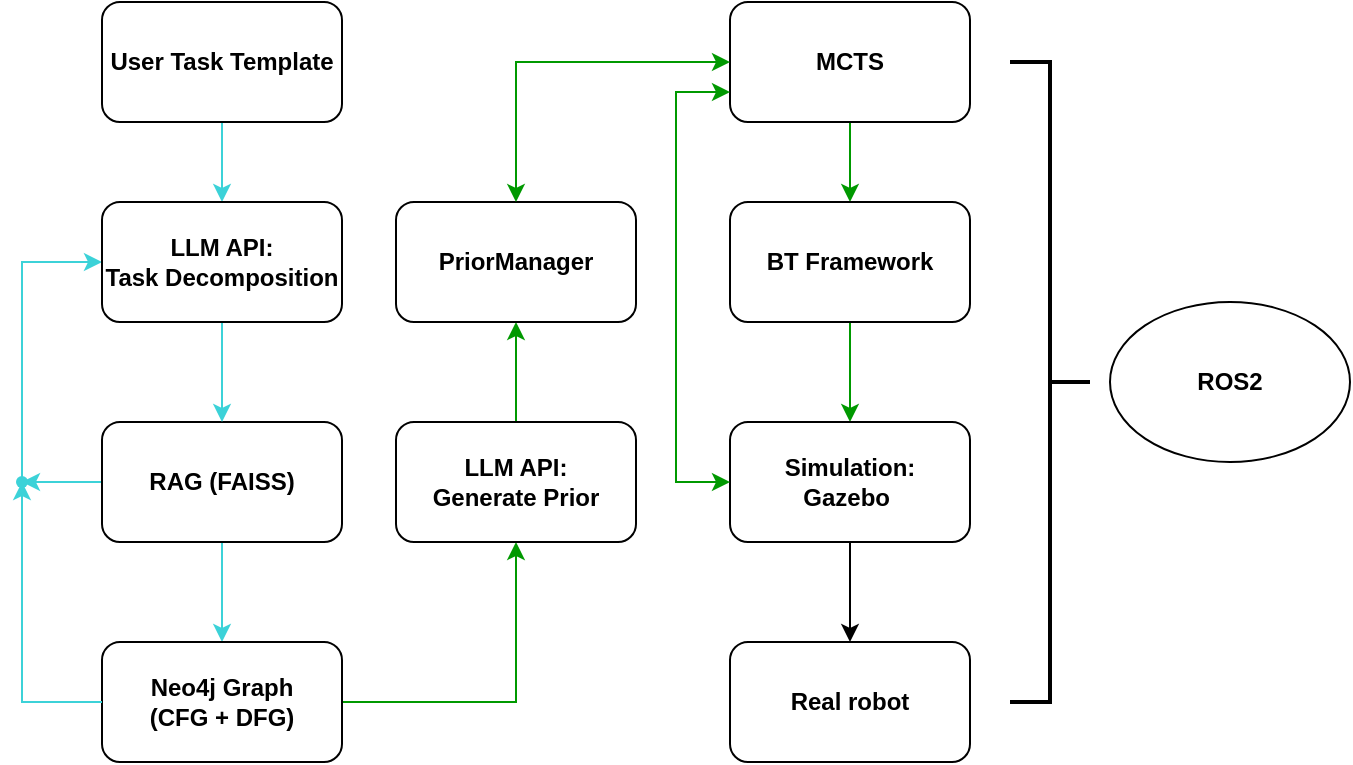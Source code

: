 <mxfile version="28.1.2">
  <diagram name="Page-1" id="UsPF_CBBbHyM674TeEI3">
    <mxGraphModel grid="1" page="1" gridSize="10" guides="1" tooltips="1" connect="1" arrows="1" fold="1" pageScale="1" pageWidth="850" pageHeight="1100" math="0" shadow="0">
      <root>
        <mxCell id="0" />
        <mxCell id="1" parent="0" />
        <mxCell id="8lpSyw5CZqVbnfR_NOMf-22" style="edgeStyle=orthogonalEdgeStyle;rounded=0;orthogonalLoop=1;jettySize=auto;html=1;exitX=0.5;exitY=1;exitDx=0;exitDy=0;entryX=0.5;entryY=0;entryDx=0;entryDy=0;strokeColor=light-dark(#3CD2D8,#EDEDED);" edge="1" parent="1" source="8lpSyw5CZqVbnfR_NOMf-1" target="8lpSyw5CZqVbnfR_NOMf-2">
          <mxGeometry relative="1" as="geometry" />
        </mxCell>
        <mxCell id="8lpSyw5CZqVbnfR_NOMf-28" style="edgeStyle=orthogonalEdgeStyle;rounded=0;orthogonalLoop=1;jettySize=auto;html=1;strokeColor=light-dark(#3CD2D8,#EDEDED);" edge="1" parent="1" source="8lpSyw5CZqVbnfR_NOMf-1">
          <mxGeometry relative="1" as="geometry">
            <mxPoint x="73" y="380" as="targetPoint" />
          </mxGeometry>
        </mxCell>
        <mxCell id="8lpSyw5CZqVbnfR_NOMf-1" value="RAG (FAISS)" style="rounded=1;whiteSpace=wrap;html=1;fontStyle=1" vertex="1" parent="1">
          <mxGeometry x="113" y="350" width="120" height="60" as="geometry" />
        </mxCell>
        <mxCell id="8lpSyw5CZqVbnfR_NOMf-25" style="edgeStyle=orthogonalEdgeStyle;rounded=0;orthogonalLoop=1;jettySize=auto;html=1;exitDx=0;exitDy=0;entryX=0;entryY=0.5;entryDx=0;entryDy=0;strokeColor=light-dark(#3CD2D8,#EDEDED);" edge="1" parent="1" source="8lpSyw5CZqVbnfR_NOMf-29" target="8lpSyw5CZqVbnfR_NOMf-4">
          <mxGeometry relative="1" as="geometry">
            <Array as="points">
              <mxPoint x="73" y="270" />
            </Array>
          </mxGeometry>
        </mxCell>
        <mxCell id="5il3L498_5WcH7kbe1Vn-6" style="edgeStyle=orthogonalEdgeStyle;rounded=0;orthogonalLoop=1;jettySize=auto;html=1;entryX=0.5;entryY=1;entryDx=0;entryDy=0;strokeColor=light-dark(#009900,#EDEDED);" edge="1" parent="1" source="8lpSyw5CZqVbnfR_NOMf-2" target="8lpSyw5CZqVbnfR_NOMf-5">
          <mxGeometry relative="1" as="geometry" />
        </mxCell>
        <mxCell id="8lpSyw5CZqVbnfR_NOMf-2" value="&lt;div&gt;Neo4j Graph&lt;/div&gt;&lt;div&gt;(CFG + DFG)&lt;/div&gt;" style="rounded=1;whiteSpace=wrap;html=1;fontStyle=1" vertex="1" parent="1">
          <mxGeometry x="113" y="460" width="120" height="60" as="geometry" />
        </mxCell>
        <mxCell id="8lpSyw5CZqVbnfR_NOMf-18" style="edgeStyle=orthogonalEdgeStyle;rounded=0;orthogonalLoop=1;jettySize=auto;html=1;exitX=0.5;exitY=1;exitDx=0;exitDy=0;entryX=0.5;entryY=0;entryDx=0;entryDy=0;strokeColor=light-dark(#3CD2D8,#EDEDED);" edge="1" parent="1" source="8lpSyw5CZqVbnfR_NOMf-3" target="8lpSyw5CZqVbnfR_NOMf-4">
          <mxGeometry relative="1" as="geometry" />
        </mxCell>
        <mxCell id="8lpSyw5CZqVbnfR_NOMf-3" value="User Task Template" style="rounded=1;whiteSpace=wrap;html=1;fontStyle=1" vertex="1" parent="1">
          <mxGeometry x="113" y="140" width="120" height="60" as="geometry" />
        </mxCell>
        <mxCell id="8lpSyw5CZqVbnfR_NOMf-19" style="edgeStyle=orthogonalEdgeStyle;rounded=0;orthogonalLoop=1;jettySize=auto;html=1;entryX=0.5;entryY=0;entryDx=0;entryDy=0;strokeColor=light-dark(#3CD2D8,#EDEDED);" edge="1" parent="1" source="8lpSyw5CZqVbnfR_NOMf-4" target="8lpSyw5CZqVbnfR_NOMf-1">
          <mxGeometry relative="1" as="geometry" />
        </mxCell>
        <mxCell id="8lpSyw5CZqVbnfR_NOMf-4" value="&lt;div align=&quot;center&quot;&gt;LLM API:&lt;/div&gt;&lt;div align=&quot;center&quot;&gt;Task Decomposition&lt;/div&gt;" style="rounded=1;whiteSpace=wrap;html=1;align=center;fontStyle=1" vertex="1" parent="1">
          <mxGeometry x="113" y="240" width="120" height="60" as="geometry" />
        </mxCell>
        <mxCell id="5il3L498_5WcH7kbe1Vn-7" style="edgeStyle=orthogonalEdgeStyle;rounded=0;orthogonalLoop=1;jettySize=auto;html=1;strokeColor=light-dark(#009900,#EDEDED);" edge="1" parent="1" source="8lpSyw5CZqVbnfR_NOMf-5" target="5il3L498_5WcH7kbe1Vn-4">
          <mxGeometry relative="1" as="geometry" />
        </mxCell>
        <mxCell id="8lpSyw5CZqVbnfR_NOMf-5" value="&lt;div&gt;LLM API:&lt;/div&gt;&lt;div&gt;&lt;strong data-start=&quot;22&quot; data-end=&quot;40&quot;&gt;Generate Prior&lt;/strong&gt;&lt;/div&gt; " style="rounded=1;whiteSpace=wrap;html=1;fontStyle=1" vertex="1" parent="1">
          <mxGeometry x="260" y="350" width="120" height="60" as="geometry" />
        </mxCell>
        <mxCell id="8lpSyw5CZqVbnfR_NOMf-32" style="edgeStyle=orthogonalEdgeStyle;rounded=0;orthogonalLoop=1;jettySize=auto;html=1;exitX=0.5;exitY=1;exitDx=0;exitDy=0;entryX=0.5;entryY=0;entryDx=0;entryDy=0;strokeColor=light-dark(#009900,#EDEDED);" edge="1" parent="1" source="8lpSyw5CZqVbnfR_NOMf-6" target="8lpSyw5CZqVbnfR_NOMf-7">
          <mxGeometry relative="1" as="geometry" />
        </mxCell>
        <mxCell id="8lpSyw5CZqVbnfR_NOMf-6" value="MCTS" style="rounded=1;whiteSpace=wrap;html=1;fontStyle=1" vertex="1" parent="1">
          <mxGeometry x="427" y="140" width="120" height="60" as="geometry" />
        </mxCell>
        <mxCell id="8lpSyw5CZqVbnfR_NOMf-33" style="edgeStyle=orthogonalEdgeStyle;rounded=0;orthogonalLoop=1;jettySize=auto;html=1;exitX=0.5;exitY=1;exitDx=0;exitDy=0;entryX=0.5;entryY=0;entryDx=0;entryDy=0;strokeColor=light-dark(#009900,#EDEDED);" edge="1" parent="1" source="8lpSyw5CZqVbnfR_NOMf-7" target="8lpSyw5CZqVbnfR_NOMf-8">
          <mxGeometry relative="1" as="geometry" />
        </mxCell>
        <mxCell id="8lpSyw5CZqVbnfR_NOMf-7" value="&lt;div&gt;BT Framework&lt;/div&gt;" style="rounded=1;whiteSpace=wrap;html=1;fontStyle=1" vertex="1" parent="1">
          <mxGeometry x="427" y="240" width="120" height="60" as="geometry" />
        </mxCell>
        <mxCell id="8lpSyw5CZqVbnfR_NOMf-35" style="edgeStyle=orthogonalEdgeStyle;rounded=0;orthogonalLoop=1;jettySize=auto;html=1;entryX=0.5;entryY=0;entryDx=0;entryDy=0;" edge="1" parent="1" source="8lpSyw5CZqVbnfR_NOMf-8" target="8lpSyw5CZqVbnfR_NOMf-9">
          <mxGeometry relative="1" as="geometry" />
        </mxCell>
        <mxCell id="8lpSyw5CZqVbnfR_NOMf-8" value="&lt;div&gt;Simulation:&lt;/div&gt;&lt;div&gt;Gazebo&amp;nbsp;&lt;/div&gt;" style="rounded=1;whiteSpace=wrap;html=1;fontStyle=1" vertex="1" parent="1">
          <mxGeometry x="427" y="350" width="120" height="60" as="geometry" />
        </mxCell>
        <mxCell id="8lpSyw5CZqVbnfR_NOMf-9" value="Real robot" style="rounded=1;whiteSpace=wrap;html=1;fontStyle=1" vertex="1" parent="1">
          <mxGeometry x="427" y="460" width="120" height="60" as="geometry" />
        </mxCell>
        <mxCell id="8lpSyw5CZqVbnfR_NOMf-10" value="&lt;b&gt;ROS2&lt;/b&gt;" style="ellipse;whiteSpace=wrap;html=1;" vertex="1" parent="1">
          <mxGeometry x="617" y="290" width="120" height="80" as="geometry" />
        </mxCell>
        <mxCell id="8lpSyw5CZqVbnfR_NOMf-30" value="" style="edgeStyle=orthogonalEdgeStyle;rounded=0;orthogonalLoop=1;jettySize=auto;html=1;exitX=0;exitY=0.5;exitDx=0;exitDy=0;entryDx=0;entryDy=0;strokeColor=light-dark(#3CD2D8,#EDEDED);" edge="1" parent="1" source="8lpSyw5CZqVbnfR_NOMf-2" target="8lpSyw5CZqVbnfR_NOMf-29">
          <mxGeometry relative="1" as="geometry">
            <mxPoint x="113" y="490" as="sourcePoint" />
            <mxPoint x="113" y="270" as="targetPoint" />
            <Array as="points">
              <mxPoint x="73" y="490" />
            </Array>
          </mxGeometry>
        </mxCell>
        <mxCell id="8lpSyw5CZqVbnfR_NOMf-29" value="" style="shape=waypoint;sketch=0;fillStyle=solid;size=6;pointerEvents=1;points=[];fillColor=none;resizable=0;rotatable=0;perimeter=centerPerimeter;snapToPoint=1;strokeColor=light-dark(#3CD2D8,#EDEDED);" vertex="1" parent="1">
          <mxGeometry x="63" y="370" width="20" height="20" as="geometry" />
        </mxCell>
        <mxCell id="8lpSyw5CZqVbnfR_NOMf-43" value="" style="strokeWidth=2;html=1;shape=mxgraph.flowchart.annotation_2;align=left;labelPosition=right;pointerEvents=1;rotation=-180;" vertex="1" parent="1">
          <mxGeometry x="567" y="170" width="40" height="320" as="geometry" />
        </mxCell>
        <mxCell id="8lpSyw5CZqVbnfR_NOMf-51" value="" style="endArrow=classic;startArrow=classic;html=1;rounded=0;entryX=0;entryY=0.5;entryDx=0;entryDy=0;exitX=0;exitY=0.75;exitDx=0;exitDy=0;strokeColor=light-dark(#009900,#EDEDED);" edge="1" parent="1" source="8lpSyw5CZqVbnfR_NOMf-6" target="8lpSyw5CZqVbnfR_NOMf-8">
          <mxGeometry width="50" height="50" relative="1" as="geometry">
            <mxPoint x="360" y="460" as="sourcePoint" />
            <mxPoint x="410" y="410" as="targetPoint" />
            <Array as="points">
              <mxPoint x="400" y="185" />
              <mxPoint x="400" y="380" />
            </Array>
          </mxGeometry>
        </mxCell>
        <mxCell id="5il3L498_5WcH7kbe1Vn-4" value="&lt;strong data-end=&quot;822&quot; data-start=&quot;806&quot;&gt;PriorManager&lt;/strong&gt; " style="rounded=1;whiteSpace=wrap;html=1;fontStyle=1" vertex="1" parent="1">
          <mxGeometry x="260" y="240" width="120" height="60" as="geometry" />
        </mxCell>
        <mxCell id="5il3L498_5WcH7kbe1Vn-9" value="" style="endArrow=classic;startArrow=classic;html=1;rounded=0;exitX=0.5;exitY=0;exitDx=0;exitDy=0;entryX=0;entryY=0.5;entryDx=0;entryDy=0;strokeColor=light-dark(#009900,#EDEDED);" edge="1" parent="1" source="5il3L498_5WcH7kbe1Vn-4" target="8lpSyw5CZqVbnfR_NOMf-6">
          <mxGeometry width="50" height="50" relative="1" as="geometry">
            <mxPoint x="350" y="400" as="sourcePoint" />
            <mxPoint x="400" y="350" as="targetPoint" />
            <Array as="points">
              <mxPoint x="320" y="170" />
            </Array>
          </mxGeometry>
        </mxCell>
      </root>
    </mxGraphModel>
  </diagram>
</mxfile>
